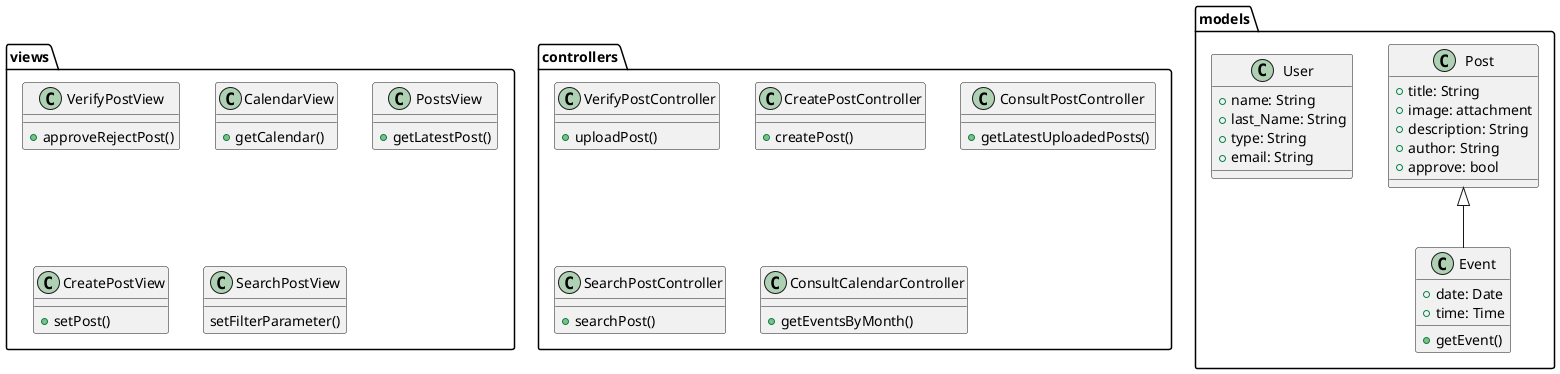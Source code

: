 @startuml packageDiagramDescription

allowmixing

package views <<Folder>> {
    class VerifyPostView{
+approveRejectPost()
}
class CalendarView{
  +getCalendar()
}
class PostsView{
  +getLatestPost()
}
class CreatePostView{
 +setPost()
}
class SearchPostView{
  setFilterParameter()
}
}
   

package controllers <<Folder>> {
class VerifyPostController{
+uploadPost()
}
class CreatePostController{
  +createPost()
}
class ConsultPostController{
+ getLatestUploadedPosts()
}
class SearchPostController{
+searchPost()
}
class ConsultCalendarController{
  +getEventsByMonth()
}
}

package models <<Folder>> {

    class Post{
        +title: String
        +image: attachment
        +description: String
        +author: String
        +approve: bool
    
}
class Event{
  +date: Date 
  +time: Time
  +getEvent()
}
Post<|--Event

class User{
 +name: String
    +last_Name: String
    +type: String
    +email: String
}
}


@enduml